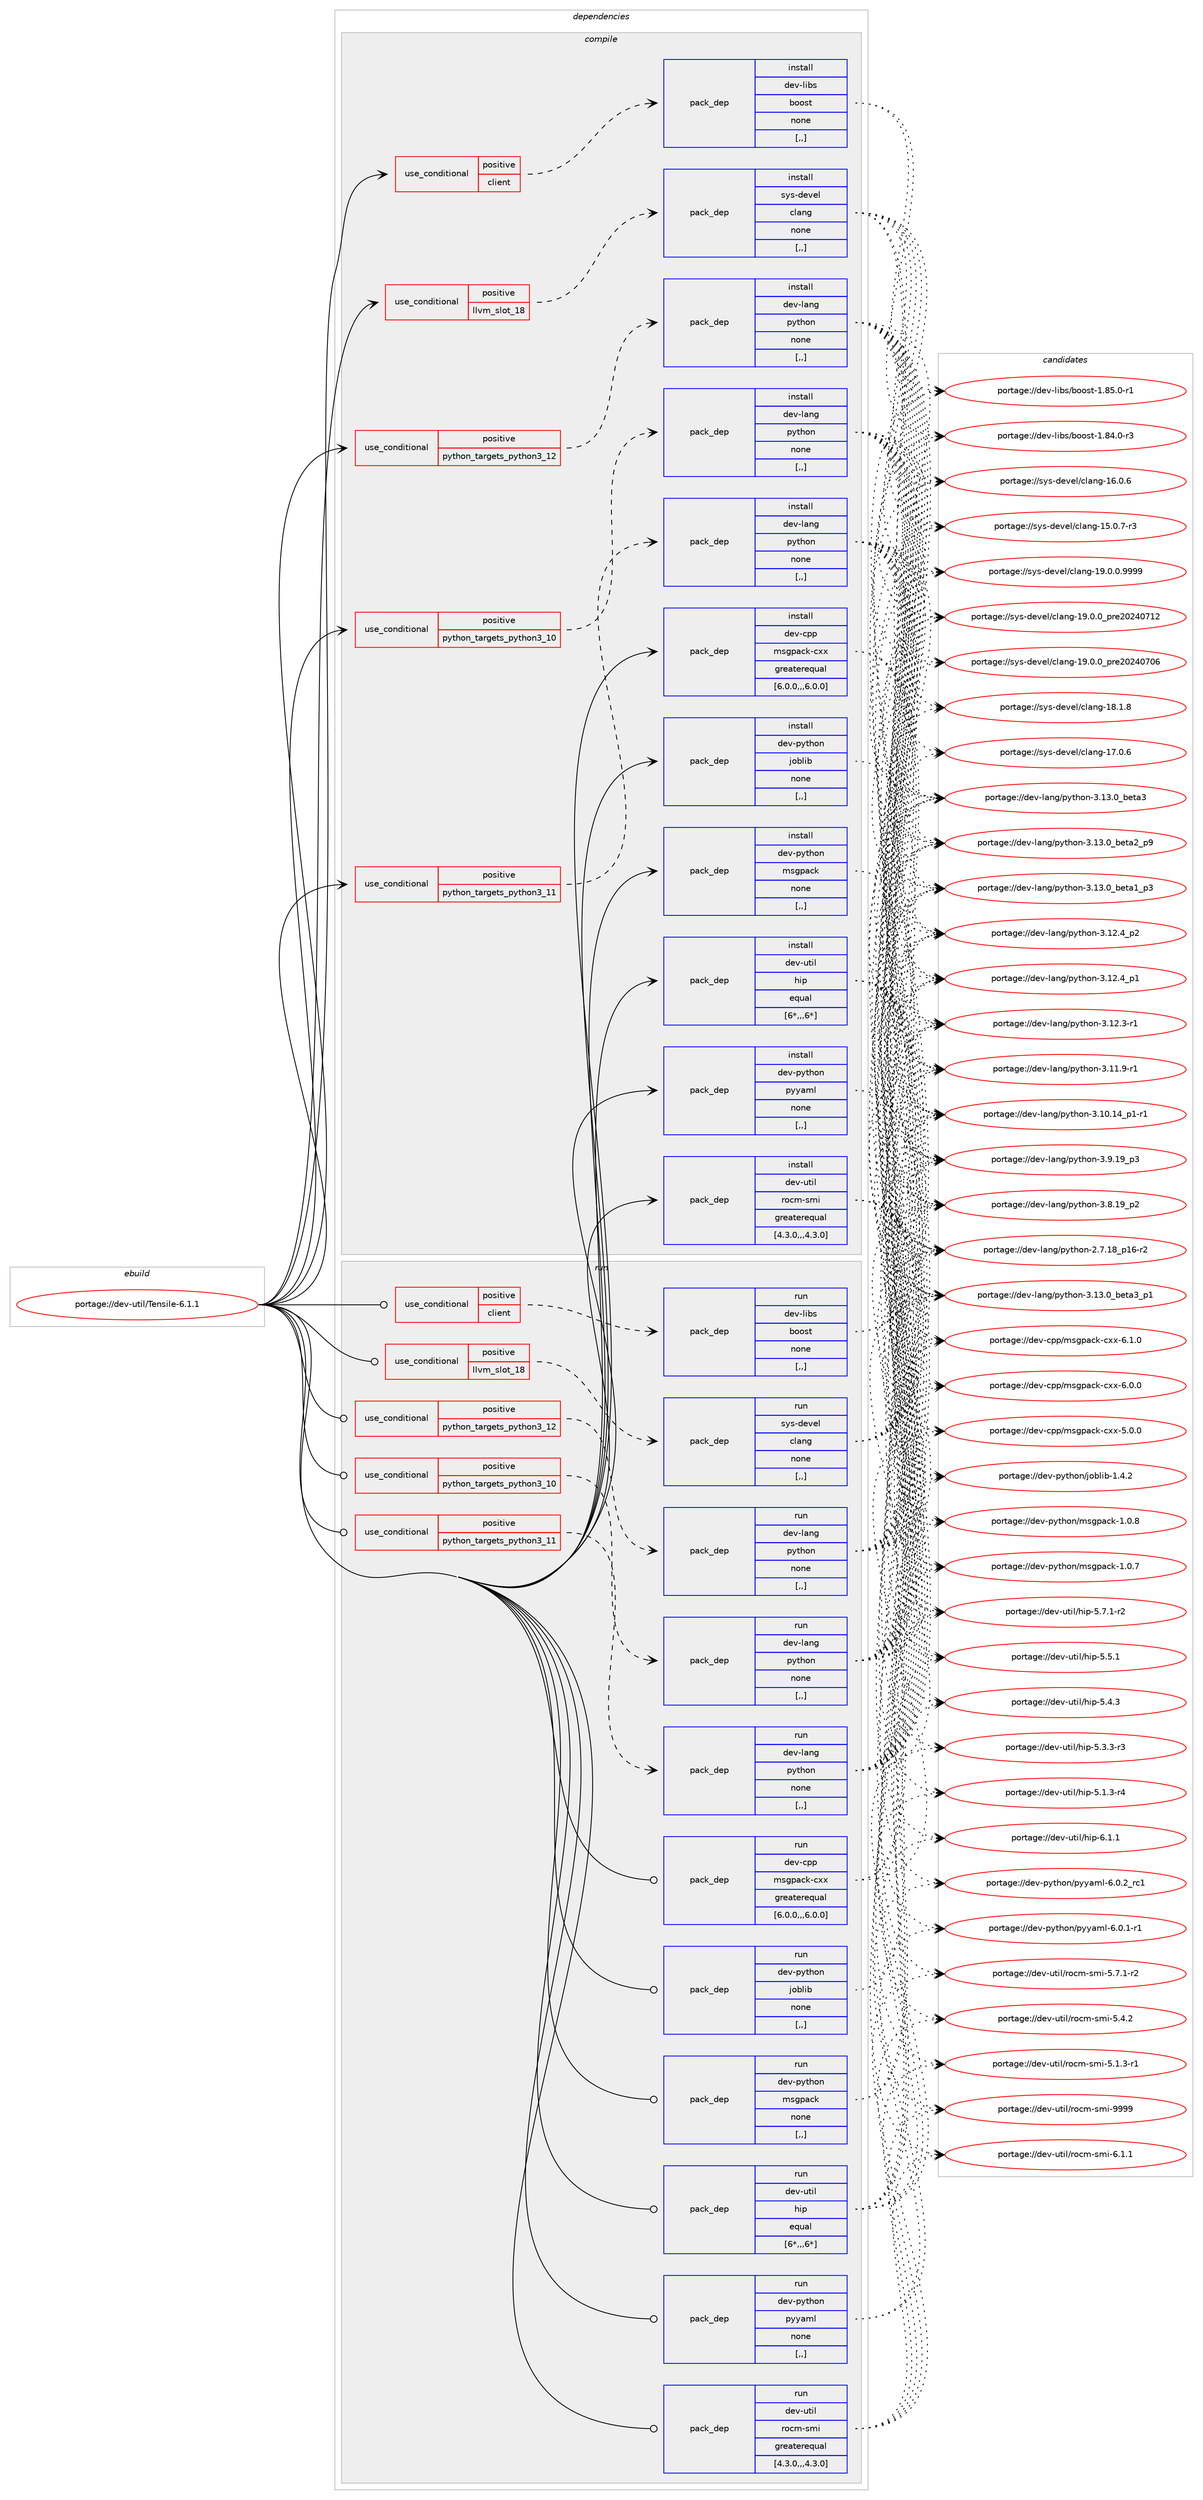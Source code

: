 digraph prolog {

# *************
# Graph options
# *************

newrank=true;
concentrate=true;
compound=true;
graph [rankdir=LR,fontname=Helvetica,fontsize=10,ranksep=1.5];#, ranksep=2.5, nodesep=0.2];
edge  [arrowhead=vee];
node  [fontname=Helvetica,fontsize=10];

# **********
# The ebuild
# **********

subgraph cluster_leftcol {
color=gray;
rank=same;
label=<<i>ebuild</i>>;
id [label="portage://dev-util/Tensile-6.1.1", color=red, width=4, href="../dev-util/Tensile-6.1.1.svg"];
}

# ****************
# The dependencies
# ****************

subgraph cluster_midcol {
color=gray;
label=<<i>dependencies</i>>;
subgraph cluster_compile {
fillcolor="#eeeeee";
style=filled;
label=<<i>compile</i>>;
subgraph cond58758 {
dependency209129 [label=<<TABLE BORDER="0" CELLBORDER="1" CELLSPACING="0" CELLPADDING="4"><TR><TD ROWSPAN="3" CELLPADDING="10">use_conditional</TD></TR><TR><TD>positive</TD></TR><TR><TD>client</TD></TR></TABLE>>, shape=none, color=red];
subgraph pack148974 {
dependency209130 [label=<<TABLE BORDER="0" CELLBORDER="1" CELLSPACING="0" CELLPADDING="4" WIDTH="220"><TR><TD ROWSPAN="6" CELLPADDING="30">pack_dep</TD></TR><TR><TD WIDTH="110">install</TD></TR><TR><TD>dev-libs</TD></TR><TR><TD>boost</TD></TR><TR><TD>none</TD></TR><TR><TD>[,,]</TD></TR></TABLE>>, shape=none, color=blue];
}
dependency209129:e -> dependency209130:w [weight=20,style="dashed",arrowhead="vee"];
}
id:e -> dependency209129:w [weight=20,style="solid",arrowhead="vee"];
subgraph cond58759 {
dependency209131 [label=<<TABLE BORDER="0" CELLBORDER="1" CELLSPACING="0" CELLPADDING="4"><TR><TD ROWSPAN="3" CELLPADDING="10">use_conditional</TD></TR><TR><TD>positive</TD></TR><TR><TD>llvm_slot_18</TD></TR></TABLE>>, shape=none, color=red];
subgraph pack148975 {
dependency209132 [label=<<TABLE BORDER="0" CELLBORDER="1" CELLSPACING="0" CELLPADDING="4" WIDTH="220"><TR><TD ROWSPAN="6" CELLPADDING="30">pack_dep</TD></TR><TR><TD WIDTH="110">install</TD></TR><TR><TD>sys-devel</TD></TR><TR><TD>clang</TD></TR><TR><TD>none</TD></TR><TR><TD>[,,]</TD></TR></TABLE>>, shape=none, color=blue];
}
dependency209131:e -> dependency209132:w [weight=20,style="dashed",arrowhead="vee"];
}
id:e -> dependency209131:w [weight=20,style="solid",arrowhead="vee"];
subgraph cond58760 {
dependency209133 [label=<<TABLE BORDER="0" CELLBORDER="1" CELLSPACING="0" CELLPADDING="4"><TR><TD ROWSPAN="3" CELLPADDING="10">use_conditional</TD></TR><TR><TD>positive</TD></TR><TR><TD>python_targets_python3_10</TD></TR></TABLE>>, shape=none, color=red];
subgraph pack148976 {
dependency209134 [label=<<TABLE BORDER="0" CELLBORDER="1" CELLSPACING="0" CELLPADDING="4" WIDTH="220"><TR><TD ROWSPAN="6" CELLPADDING="30">pack_dep</TD></TR><TR><TD WIDTH="110">install</TD></TR><TR><TD>dev-lang</TD></TR><TR><TD>python</TD></TR><TR><TD>none</TD></TR><TR><TD>[,,]</TD></TR></TABLE>>, shape=none, color=blue];
}
dependency209133:e -> dependency209134:w [weight=20,style="dashed",arrowhead="vee"];
}
id:e -> dependency209133:w [weight=20,style="solid",arrowhead="vee"];
subgraph cond58761 {
dependency209135 [label=<<TABLE BORDER="0" CELLBORDER="1" CELLSPACING="0" CELLPADDING="4"><TR><TD ROWSPAN="3" CELLPADDING="10">use_conditional</TD></TR><TR><TD>positive</TD></TR><TR><TD>python_targets_python3_11</TD></TR></TABLE>>, shape=none, color=red];
subgraph pack148977 {
dependency209136 [label=<<TABLE BORDER="0" CELLBORDER="1" CELLSPACING="0" CELLPADDING="4" WIDTH="220"><TR><TD ROWSPAN="6" CELLPADDING="30">pack_dep</TD></TR><TR><TD WIDTH="110">install</TD></TR><TR><TD>dev-lang</TD></TR><TR><TD>python</TD></TR><TR><TD>none</TD></TR><TR><TD>[,,]</TD></TR></TABLE>>, shape=none, color=blue];
}
dependency209135:e -> dependency209136:w [weight=20,style="dashed",arrowhead="vee"];
}
id:e -> dependency209135:w [weight=20,style="solid",arrowhead="vee"];
subgraph cond58762 {
dependency209137 [label=<<TABLE BORDER="0" CELLBORDER="1" CELLSPACING="0" CELLPADDING="4"><TR><TD ROWSPAN="3" CELLPADDING="10">use_conditional</TD></TR><TR><TD>positive</TD></TR><TR><TD>python_targets_python3_12</TD></TR></TABLE>>, shape=none, color=red];
subgraph pack148978 {
dependency209138 [label=<<TABLE BORDER="0" CELLBORDER="1" CELLSPACING="0" CELLPADDING="4" WIDTH="220"><TR><TD ROWSPAN="6" CELLPADDING="30">pack_dep</TD></TR><TR><TD WIDTH="110">install</TD></TR><TR><TD>dev-lang</TD></TR><TR><TD>python</TD></TR><TR><TD>none</TD></TR><TR><TD>[,,]</TD></TR></TABLE>>, shape=none, color=blue];
}
dependency209137:e -> dependency209138:w [weight=20,style="dashed",arrowhead="vee"];
}
id:e -> dependency209137:w [weight=20,style="solid",arrowhead="vee"];
subgraph pack148979 {
dependency209139 [label=<<TABLE BORDER="0" CELLBORDER="1" CELLSPACING="0" CELLPADDING="4" WIDTH="220"><TR><TD ROWSPAN="6" CELLPADDING="30">pack_dep</TD></TR><TR><TD WIDTH="110">install</TD></TR><TR><TD>dev-cpp</TD></TR><TR><TD>msgpack-cxx</TD></TR><TR><TD>greaterequal</TD></TR><TR><TD>[6.0.0,,,6.0.0]</TD></TR></TABLE>>, shape=none, color=blue];
}
id:e -> dependency209139:w [weight=20,style="solid",arrowhead="vee"];
subgraph pack148980 {
dependency209140 [label=<<TABLE BORDER="0" CELLBORDER="1" CELLSPACING="0" CELLPADDING="4" WIDTH="220"><TR><TD ROWSPAN="6" CELLPADDING="30">pack_dep</TD></TR><TR><TD WIDTH="110">install</TD></TR><TR><TD>dev-python</TD></TR><TR><TD>joblib</TD></TR><TR><TD>none</TD></TR><TR><TD>[,,]</TD></TR></TABLE>>, shape=none, color=blue];
}
id:e -> dependency209140:w [weight=20,style="solid",arrowhead="vee"];
subgraph pack148981 {
dependency209141 [label=<<TABLE BORDER="0" CELLBORDER="1" CELLSPACING="0" CELLPADDING="4" WIDTH="220"><TR><TD ROWSPAN="6" CELLPADDING="30">pack_dep</TD></TR><TR><TD WIDTH="110">install</TD></TR><TR><TD>dev-python</TD></TR><TR><TD>msgpack</TD></TR><TR><TD>none</TD></TR><TR><TD>[,,]</TD></TR></TABLE>>, shape=none, color=blue];
}
id:e -> dependency209141:w [weight=20,style="solid",arrowhead="vee"];
subgraph pack148982 {
dependency209142 [label=<<TABLE BORDER="0" CELLBORDER="1" CELLSPACING="0" CELLPADDING="4" WIDTH="220"><TR><TD ROWSPAN="6" CELLPADDING="30">pack_dep</TD></TR><TR><TD WIDTH="110">install</TD></TR><TR><TD>dev-python</TD></TR><TR><TD>pyyaml</TD></TR><TR><TD>none</TD></TR><TR><TD>[,,]</TD></TR></TABLE>>, shape=none, color=blue];
}
id:e -> dependency209142:w [weight=20,style="solid",arrowhead="vee"];
subgraph pack148983 {
dependency209143 [label=<<TABLE BORDER="0" CELLBORDER="1" CELLSPACING="0" CELLPADDING="4" WIDTH="220"><TR><TD ROWSPAN="6" CELLPADDING="30">pack_dep</TD></TR><TR><TD WIDTH="110">install</TD></TR><TR><TD>dev-util</TD></TR><TR><TD>hip</TD></TR><TR><TD>equal</TD></TR><TR><TD>[6*,,,6*]</TD></TR></TABLE>>, shape=none, color=blue];
}
id:e -> dependency209143:w [weight=20,style="solid",arrowhead="vee"];
subgraph pack148984 {
dependency209144 [label=<<TABLE BORDER="0" CELLBORDER="1" CELLSPACING="0" CELLPADDING="4" WIDTH="220"><TR><TD ROWSPAN="6" CELLPADDING="30">pack_dep</TD></TR><TR><TD WIDTH="110">install</TD></TR><TR><TD>dev-util</TD></TR><TR><TD>rocm-smi</TD></TR><TR><TD>greaterequal</TD></TR><TR><TD>[4.3.0,,,4.3.0]</TD></TR></TABLE>>, shape=none, color=blue];
}
id:e -> dependency209144:w [weight=20,style="solid",arrowhead="vee"];
}
subgraph cluster_compileandrun {
fillcolor="#eeeeee";
style=filled;
label=<<i>compile and run</i>>;
}
subgraph cluster_run {
fillcolor="#eeeeee";
style=filled;
label=<<i>run</i>>;
subgraph cond58763 {
dependency209145 [label=<<TABLE BORDER="0" CELLBORDER="1" CELLSPACING="0" CELLPADDING="4"><TR><TD ROWSPAN="3" CELLPADDING="10">use_conditional</TD></TR><TR><TD>positive</TD></TR><TR><TD>client</TD></TR></TABLE>>, shape=none, color=red];
subgraph pack148985 {
dependency209146 [label=<<TABLE BORDER="0" CELLBORDER="1" CELLSPACING="0" CELLPADDING="4" WIDTH="220"><TR><TD ROWSPAN="6" CELLPADDING="30">pack_dep</TD></TR><TR><TD WIDTH="110">run</TD></TR><TR><TD>dev-libs</TD></TR><TR><TD>boost</TD></TR><TR><TD>none</TD></TR><TR><TD>[,,]</TD></TR></TABLE>>, shape=none, color=blue];
}
dependency209145:e -> dependency209146:w [weight=20,style="dashed",arrowhead="vee"];
}
id:e -> dependency209145:w [weight=20,style="solid",arrowhead="odot"];
subgraph cond58764 {
dependency209147 [label=<<TABLE BORDER="0" CELLBORDER="1" CELLSPACING="0" CELLPADDING="4"><TR><TD ROWSPAN="3" CELLPADDING="10">use_conditional</TD></TR><TR><TD>positive</TD></TR><TR><TD>llvm_slot_18</TD></TR></TABLE>>, shape=none, color=red];
subgraph pack148986 {
dependency209148 [label=<<TABLE BORDER="0" CELLBORDER="1" CELLSPACING="0" CELLPADDING="4" WIDTH="220"><TR><TD ROWSPAN="6" CELLPADDING="30">pack_dep</TD></TR><TR><TD WIDTH="110">run</TD></TR><TR><TD>sys-devel</TD></TR><TR><TD>clang</TD></TR><TR><TD>none</TD></TR><TR><TD>[,,]</TD></TR></TABLE>>, shape=none, color=blue];
}
dependency209147:e -> dependency209148:w [weight=20,style="dashed",arrowhead="vee"];
}
id:e -> dependency209147:w [weight=20,style="solid",arrowhead="odot"];
subgraph cond58765 {
dependency209149 [label=<<TABLE BORDER="0" CELLBORDER="1" CELLSPACING="0" CELLPADDING="4"><TR><TD ROWSPAN="3" CELLPADDING="10">use_conditional</TD></TR><TR><TD>positive</TD></TR><TR><TD>python_targets_python3_10</TD></TR></TABLE>>, shape=none, color=red];
subgraph pack148987 {
dependency209150 [label=<<TABLE BORDER="0" CELLBORDER="1" CELLSPACING="0" CELLPADDING="4" WIDTH="220"><TR><TD ROWSPAN="6" CELLPADDING="30">pack_dep</TD></TR><TR><TD WIDTH="110">run</TD></TR><TR><TD>dev-lang</TD></TR><TR><TD>python</TD></TR><TR><TD>none</TD></TR><TR><TD>[,,]</TD></TR></TABLE>>, shape=none, color=blue];
}
dependency209149:e -> dependency209150:w [weight=20,style="dashed",arrowhead="vee"];
}
id:e -> dependency209149:w [weight=20,style="solid",arrowhead="odot"];
subgraph cond58766 {
dependency209151 [label=<<TABLE BORDER="0" CELLBORDER="1" CELLSPACING="0" CELLPADDING="4"><TR><TD ROWSPAN="3" CELLPADDING="10">use_conditional</TD></TR><TR><TD>positive</TD></TR><TR><TD>python_targets_python3_11</TD></TR></TABLE>>, shape=none, color=red];
subgraph pack148988 {
dependency209152 [label=<<TABLE BORDER="0" CELLBORDER="1" CELLSPACING="0" CELLPADDING="4" WIDTH="220"><TR><TD ROWSPAN="6" CELLPADDING="30">pack_dep</TD></TR><TR><TD WIDTH="110">run</TD></TR><TR><TD>dev-lang</TD></TR><TR><TD>python</TD></TR><TR><TD>none</TD></TR><TR><TD>[,,]</TD></TR></TABLE>>, shape=none, color=blue];
}
dependency209151:e -> dependency209152:w [weight=20,style="dashed",arrowhead="vee"];
}
id:e -> dependency209151:w [weight=20,style="solid",arrowhead="odot"];
subgraph cond58767 {
dependency209153 [label=<<TABLE BORDER="0" CELLBORDER="1" CELLSPACING="0" CELLPADDING="4"><TR><TD ROWSPAN="3" CELLPADDING="10">use_conditional</TD></TR><TR><TD>positive</TD></TR><TR><TD>python_targets_python3_12</TD></TR></TABLE>>, shape=none, color=red];
subgraph pack148989 {
dependency209154 [label=<<TABLE BORDER="0" CELLBORDER="1" CELLSPACING="0" CELLPADDING="4" WIDTH="220"><TR><TD ROWSPAN="6" CELLPADDING="30">pack_dep</TD></TR><TR><TD WIDTH="110">run</TD></TR><TR><TD>dev-lang</TD></TR><TR><TD>python</TD></TR><TR><TD>none</TD></TR><TR><TD>[,,]</TD></TR></TABLE>>, shape=none, color=blue];
}
dependency209153:e -> dependency209154:w [weight=20,style="dashed",arrowhead="vee"];
}
id:e -> dependency209153:w [weight=20,style="solid",arrowhead="odot"];
subgraph pack148990 {
dependency209155 [label=<<TABLE BORDER="0" CELLBORDER="1" CELLSPACING="0" CELLPADDING="4" WIDTH="220"><TR><TD ROWSPAN="6" CELLPADDING="30">pack_dep</TD></TR><TR><TD WIDTH="110">run</TD></TR><TR><TD>dev-cpp</TD></TR><TR><TD>msgpack-cxx</TD></TR><TR><TD>greaterequal</TD></TR><TR><TD>[6.0.0,,,6.0.0]</TD></TR></TABLE>>, shape=none, color=blue];
}
id:e -> dependency209155:w [weight=20,style="solid",arrowhead="odot"];
subgraph pack148991 {
dependency209156 [label=<<TABLE BORDER="0" CELLBORDER="1" CELLSPACING="0" CELLPADDING="4" WIDTH="220"><TR><TD ROWSPAN="6" CELLPADDING="30">pack_dep</TD></TR><TR><TD WIDTH="110">run</TD></TR><TR><TD>dev-python</TD></TR><TR><TD>joblib</TD></TR><TR><TD>none</TD></TR><TR><TD>[,,]</TD></TR></TABLE>>, shape=none, color=blue];
}
id:e -> dependency209156:w [weight=20,style="solid",arrowhead="odot"];
subgraph pack148992 {
dependency209157 [label=<<TABLE BORDER="0" CELLBORDER="1" CELLSPACING="0" CELLPADDING="4" WIDTH="220"><TR><TD ROWSPAN="6" CELLPADDING="30">pack_dep</TD></TR><TR><TD WIDTH="110">run</TD></TR><TR><TD>dev-python</TD></TR><TR><TD>msgpack</TD></TR><TR><TD>none</TD></TR><TR><TD>[,,]</TD></TR></TABLE>>, shape=none, color=blue];
}
id:e -> dependency209157:w [weight=20,style="solid",arrowhead="odot"];
subgraph pack148993 {
dependency209158 [label=<<TABLE BORDER="0" CELLBORDER="1" CELLSPACING="0" CELLPADDING="4" WIDTH="220"><TR><TD ROWSPAN="6" CELLPADDING="30">pack_dep</TD></TR><TR><TD WIDTH="110">run</TD></TR><TR><TD>dev-python</TD></TR><TR><TD>pyyaml</TD></TR><TR><TD>none</TD></TR><TR><TD>[,,]</TD></TR></TABLE>>, shape=none, color=blue];
}
id:e -> dependency209158:w [weight=20,style="solid",arrowhead="odot"];
subgraph pack148994 {
dependency209159 [label=<<TABLE BORDER="0" CELLBORDER="1" CELLSPACING="0" CELLPADDING="4" WIDTH="220"><TR><TD ROWSPAN="6" CELLPADDING="30">pack_dep</TD></TR><TR><TD WIDTH="110">run</TD></TR><TR><TD>dev-util</TD></TR><TR><TD>hip</TD></TR><TR><TD>equal</TD></TR><TR><TD>[6*,,,6*]</TD></TR></TABLE>>, shape=none, color=blue];
}
id:e -> dependency209159:w [weight=20,style="solid",arrowhead="odot"];
subgraph pack148995 {
dependency209160 [label=<<TABLE BORDER="0" CELLBORDER="1" CELLSPACING="0" CELLPADDING="4" WIDTH="220"><TR><TD ROWSPAN="6" CELLPADDING="30">pack_dep</TD></TR><TR><TD WIDTH="110">run</TD></TR><TR><TD>dev-util</TD></TR><TR><TD>rocm-smi</TD></TR><TR><TD>greaterequal</TD></TR><TR><TD>[4.3.0,,,4.3.0]</TD></TR></TABLE>>, shape=none, color=blue];
}
id:e -> dependency209160:w [weight=20,style="solid",arrowhead="odot"];
}
}

# **************
# The candidates
# **************

subgraph cluster_choices {
rank=same;
color=gray;
label=<<i>candidates</i>>;

subgraph choice148974 {
color=black;
nodesep=1;
choice10010111845108105981154798111111115116454946565346484511449 [label="portage://dev-libs/boost-1.85.0-r1", color=red, width=4,href="../dev-libs/boost-1.85.0-r1.svg"];
choice10010111845108105981154798111111115116454946565246484511451 [label="portage://dev-libs/boost-1.84.0-r3", color=red, width=4,href="../dev-libs/boost-1.84.0-r3.svg"];
dependency209130:e -> choice10010111845108105981154798111111115116454946565346484511449:w [style=dotted,weight="100"];
dependency209130:e -> choice10010111845108105981154798111111115116454946565246484511451:w [style=dotted,weight="100"];
}
subgraph choice148975 {
color=black;
nodesep=1;
choice11512111545100101118101108479910897110103454957464846484657575757 [label="portage://sys-devel/clang-19.0.0.9999", color=red, width=4,href="../sys-devel/clang-19.0.0.9999.svg"];
choice1151211154510010111810110847991089711010345495746484648951121141015048505248554950 [label="portage://sys-devel/clang-19.0.0_pre20240712", color=red, width=4,href="../sys-devel/clang-19.0.0_pre20240712.svg"];
choice1151211154510010111810110847991089711010345495746484648951121141015048505248554854 [label="portage://sys-devel/clang-19.0.0_pre20240706", color=red, width=4,href="../sys-devel/clang-19.0.0_pre20240706.svg"];
choice1151211154510010111810110847991089711010345495646494656 [label="portage://sys-devel/clang-18.1.8", color=red, width=4,href="../sys-devel/clang-18.1.8.svg"];
choice1151211154510010111810110847991089711010345495546484654 [label="portage://sys-devel/clang-17.0.6", color=red, width=4,href="../sys-devel/clang-17.0.6.svg"];
choice1151211154510010111810110847991089711010345495446484654 [label="portage://sys-devel/clang-16.0.6", color=red, width=4,href="../sys-devel/clang-16.0.6.svg"];
choice11512111545100101118101108479910897110103454953464846554511451 [label="portage://sys-devel/clang-15.0.7-r3", color=red, width=4,href="../sys-devel/clang-15.0.7-r3.svg"];
dependency209132:e -> choice11512111545100101118101108479910897110103454957464846484657575757:w [style=dotted,weight="100"];
dependency209132:e -> choice1151211154510010111810110847991089711010345495746484648951121141015048505248554950:w [style=dotted,weight="100"];
dependency209132:e -> choice1151211154510010111810110847991089711010345495746484648951121141015048505248554854:w [style=dotted,weight="100"];
dependency209132:e -> choice1151211154510010111810110847991089711010345495646494656:w [style=dotted,weight="100"];
dependency209132:e -> choice1151211154510010111810110847991089711010345495546484654:w [style=dotted,weight="100"];
dependency209132:e -> choice1151211154510010111810110847991089711010345495446484654:w [style=dotted,weight="100"];
dependency209132:e -> choice11512111545100101118101108479910897110103454953464846554511451:w [style=dotted,weight="100"];
}
subgraph choice148976 {
color=black;
nodesep=1;
choice10010111845108971101034711212111610411111045514649514648959810111697519511249 [label="portage://dev-lang/python-3.13.0_beta3_p1", color=red, width=4,href="../dev-lang/python-3.13.0_beta3_p1.svg"];
choice1001011184510897110103471121211161041111104551464951464895981011169751 [label="portage://dev-lang/python-3.13.0_beta3", color=red, width=4,href="../dev-lang/python-3.13.0_beta3.svg"];
choice10010111845108971101034711212111610411111045514649514648959810111697509511257 [label="portage://dev-lang/python-3.13.0_beta2_p9", color=red, width=4,href="../dev-lang/python-3.13.0_beta2_p9.svg"];
choice10010111845108971101034711212111610411111045514649514648959810111697499511251 [label="portage://dev-lang/python-3.13.0_beta1_p3", color=red, width=4,href="../dev-lang/python-3.13.0_beta1_p3.svg"];
choice100101118451089711010347112121116104111110455146495046529511250 [label="portage://dev-lang/python-3.12.4_p2", color=red, width=4,href="../dev-lang/python-3.12.4_p2.svg"];
choice100101118451089711010347112121116104111110455146495046529511249 [label="portage://dev-lang/python-3.12.4_p1", color=red, width=4,href="../dev-lang/python-3.12.4_p1.svg"];
choice100101118451089711010347112121116104111110455146495046514511449 [label="portage://dev-lang/python-3.12.3-r1", color=red, width=4,href="../dev-lang/python-3.12.3-r1.svg"];
choice100101118451089711010347112121116104111110455146494946574511449 [label="portage://dev-lang/python-3.11.9-r1", color=red, width=4,href="../dev-lang/python-3.11.9-r1.svg"];
choice100101118451089711010347112121116104111110455146494846495295112494511449 [label="portage://dev-lang/python-3.10.14_p1-r1", color=red, width=4,href="../dev-lang/python-3.10.14_p1-r1.svg"];
choice100101118451089711010347112121116104111110455146574649579511251 [label="portage://dev-lang/python-3.9.19_p3", color=red, width=4,href="../dev-lang/python-3.9.19_p3.svg"];
choice100101118451089711010347112121116104111110455146564649579511250 [label="portage://dev-lang/python-3.8.19_p2", color=red, width=4,href="../dev-lang/python-3.8.19_p2.svg"];
choice100101118451089711010347112121116104111110455046554649569511249544511450 [label="portage://dev-lang/python-2.7.18_p16-r2", color=red, width=4,href="../dev-lang/python-2.7.18_p16-r2.svg"];
dependency209134:e -> choice10010111845108971101034711212111610411111045514649514648959810111697519511249:w [style=dotted,weight="100"];
dependency209134:e -> choice1001011184510897110103471121211161041111104551464951464895981011169751:w [style=dotted,weight="100"];
dependency209134:e -> choice10010111845108971101034711212111610411111045514649514648959810111697509511257:w [style=dotted,weight="100"];
dependency209134:e -> choice10010111845108971101034711212111610411111045514649514648959810111697499511251:w [style=dotted,weight="100"];
dependency209134:e -> choice100101118451089711010347112121116104111110455146495046529511250:w [style=dotted,weight="100"];
dependency209134:e -> choice100101118451089711010347112121116104111110455146495046529511249:w [style=dotted,weight="100"];
dependency209134:e -> choice100101118451089711010347112121116104111110455146495046514511449:w [style=dotted,weight="100"];
dependency209134:e -> choice100101118451089711010347112121116104111110455146494946574511449:w [style=dotted,weight="100"];
dependency209134:e -> choice100101118451089711010347112121116104111110455146494846495295112494511449:w [style=dotted,weight="100"];
dependency209134:e -> choice100101118451089711010347112121116104111110455146574649579511251:w [style=dotted,weight="100"];
dependency209134:e -> choice100101118451089711010347112121116104111110455146564649579511250:w [style=dotted,weight="100"];
dependency209134:e -> choice100101118451089711010347112121116104111110455046554649569511249544511450:w [style=dotted,weight="100"];
}
subgraph choice148977 {
color=black;
nodesep=1;
choice10010111845108971101034711212111610411111045514649514648959810111697519511249 [label="portage://dev-lang/python-3.13.0_beta3_p1", color=red, width=4,href="../dev-lang/python-3.13.0_beta3_p1.svg"];
choice1001011184510897110103471121211161041111104551464951464895981011169751 [label="portage://dev-lang/python-3.13.0_beta3", color=red, width=4,href="../dev-lang/python-3.13.0_beta3.svg"];
choice10010111845108971101034711212111610411111045514649514648959810111697509511257 [label="portage://dev-lang/python-3.13.0_beta2_p9", color=red, width=4,href="../dev-lang/python-3.13.0_beta2_p9.svg"];
choice10010111845108971101034711212111610411111045514649514648959810111697499511251 [label="portage://dev-lang/python-3.13.0_beta1_p3", color=red, width=4,href="../dev-lang/python-3.13.0_beta1_p3.svg"];
choice100101118451089711010347112121116104111110455146495046529511250 [label="portage://dev-lang/python-3.12.4_p2", color=red, width=4,href="../dev-lang/python-3.12.4_p2.svg"];
choice100101118451089711010347112121116104111110455146495046529511249 [label="portage://dev-lang/python-3.12.4_p1", color=red, width=4,href="../dev-lang/python-3.12.4_p1.svg"];
choice100101118451089711010347112121116104111110455146495046514511449 [label="portage://dev-lang/python-3.12.3-r1", color=red, width=4,href="../dev-lang/python-3.12.3-r1.svg"];
choice100101118451089711010347112121116104111110455146494946574511449 [label="portage://dev-lang/python-3.11.9-r1", color=red, width=4,href="../dev-lang/python-3.11.9-r1.svg"];
choice100101118451089711010347112121116104111110455146494846495295112494511449 [label="portage://dev-lang/python-3.10.14_p1-r1", color=red, width=4,href="../dev-lang/python-3.10.14_p1-r1.svg"];
choice100101118451089711010347112121116104111110455146574649579511251 [label="portage://dev-lang/python-3.9.19_p3", color=red, width=4,href="../dev-lang/python-3.9.19_p3.svg"];
choice100101118451089711010347112121116104111110455146564649579511250 [label="portage://dev-lang/python-3.8.19_p2", color=red, width=4,href="../dev-lang/python-3.8.19_p2.svg"];
choice100101118451089711010347112121116104111110455046554649569511249544511450 [label="portage://dev-lang/python-2.7.18_p16-r2", color=red, width=4,href="../dev-lang/python-2.7.18_p16-r2.svg"];
dependency209136:e -> choice10010111845108971101034711212111610411111045514649514648959810111697519511249:w [style=dotted,weight="100"];
dependency209136:e -> choice1001011184510897110103471121211161041111104551464951464895981011169751:w [style=dotted,weight="100"];
dependency209136:e -> choice10010111845108971101034711212111610411111045514649514648959810111697509511257:w [style=dotted,weight="100"];
dependency209136:e -> choice10010111845108971101034711212111610411111045514649514648959810111697499511251:w [style=dotted,weight="100"];
dependency209136:e -> choice100101118451089711010347112121116104111110455146495046529511250:w [style=dotted,weight="100"];
dependency209136:e -> choice100101118451089711010347112121116104111110455146495046529511249:w [style=dotted,weight="100"];
dependency209136:e -> choice100101118451089711010347112121116104111110455146495046514511449:w [style=dotted,weight="100"];
dependency209136:e -> choice100101118451089711010347112121116104111110455146494946574511449:w [style=dotted,weight="100"];
dependency209136:e -> choice100101118451089711010347112121116104111110455146494846495295112494511449:w [style=dotted,weight="100"];
dependency209136:e -> choice100101118451089711010347112121116104111110455146574649579511251:w [style=dotted,weight="100"];
dependency209136:e -> choice100101118451089711010347112121116104111110455146564649579511250:w [style=dotted,weight="100"];
dependency209136:e -> choice100101118451089711010347112121116104111110455046554649569511249544511450:w [style=dotted,weight="100"];
}
subgraph choice148978 {
color=black;
nodesep=1;
choice10010111845108971101034711212111610411111045514649514648959810111697519511249 [label="portage://dev-lang/python-3.13.0_beta3_p1", color=red, width=4,href="../dev-lang/python-3.13.0_beta3_p1.svg"];
choice1001011184510897110103471121211161041111104551464951464895981011169751 [label="portage://dev-lang/python-3.13.0_beta3", color=red, width=4,href="../dev-lang/python-3.13.0_beta3.svg"];
choice10010111845108971101034711212111610411111045514649514648959810111697509511257 [label="portage://dev-lang/python-3.13.0_beta2_p9", color=red, width=4,href="../dev-lang/python-3.13.0_beta2_p9.svg"];
choice10010111845108971101034711212111610411111045514649514648959810111697499511251 [label="portage://dev-lang/python-3.13.0_beta1_p3", color=red, width=4,href="../dev-lang/python-3.13.0_beta1_p3.svg"];
choice100101118451089711010347112121116104111110455146495046529511250 [label="portage://dev-lang/python-3.12.4_p2", color=red, width=4,href="../dev-lang/python-3.12.4_p2.svg"];
choice100101118451089711010347112121116104111110455146495046529511249 [label="portage://dev-lang/python-3.12.4_p1", color=red, width=4,href="../dev-lang/python-3.12.4_p1.svg"];
choice100101118451089711010347112121116104111110455146495046514511449 [label="portage://dev-lang/python-3.12.3-r1", color=red, width=4,href="../dev-lang/python-3.12.3-r1.svg"];
choice100101118451089711010347112121116104111110455146494946574511449 [label="portage://dev-lang/python-3.11.9-r1", color=red, width=4,href="../dev-lang/python-3.11.9-r1.svg"];
choice100101118451089711010347112121116104111110455146494846495295112494511449 [label="portage://dev-lang/python-3.10.14_p1-r1", color=red, width=4,href="../dev-lang/python-3.10.14_p1-r1.svg"];
choice100101118451089711010347112121116104111110455146574649579511251 [label="portage://dev-lang/python-3.9.19_p3", color=red, width=4,href="../dev-lang/python-3.9.19_p3.svg"];
choice100101118451089711010347112121116104111110455146564649579511250 [label="portage://dev-lang/python-3.8.19_p2", color=red, width=4,href="../dev-lang/python-3.8.19_p2.svg"];
choice100101118451089711010347112121116104111110455046554649569511249544511450 [label="portage://dev-lang/python-2.7.18_p16-r2", color=red, width=4,href="../dev-lang/python-2.7.18_p16-r2.svg"];
dependency209138:e -> choice10010111845108971101034711212111610411111045514649514648959810111697519511249:w [style=dotted,weight="100"];
dependency209138:e -> choice1001011184510897110103471121211161041111104551464951464895981011169751:w [style=dotted,weight="100"];
dependency209138:e -> choice10010111845108971101034711212111610411111045514649514648959810111697509511257:w [style=dotted,weight="100"];
dependency209138:e -> choice10010111845108971101034711212111610411111045514649514648959810111697499511251:w [style=dotted,weight="100"];
dependency209138:e -> choice100101118451089711010347112121116104111110455146495046529511250:w [style=dotted,weight="100"];
dependency209138:e -> choice100101118451089711010347112121116104111110455146495046529511249:w [style=dotted,weight="100"];
dependency209138:e -> choice100101118451089711010347112121116104111110455146495046514511449:w [style=dotted,weight="100"];
dependency209138:e -> choice100101118451089711010347112121116104111110455146494946574511449:w [style=dotted,weight="100"];
dependency209138:e -> choice100101118451089711010347112121116104111110455146494846495295112494511449:w [style=dotted,weight="100"];
dependency209138:e -> choice100101118451089711010347112121116104111110455146574649579511251:w [style=dotted,weight="100"];
dependency209138:e -> choice100101118451089711010347112121116104111110455146564649579511250:w [style=dotted,weight="100"];
dependency209138:e -> choice100101118451089711010347112121116104111110455046554649569511249544511450:w [style=dotted,weight="100"];
}
subgraph choice148979 {
color=black;
nodesep=1;
choice10010111845991121124710911510311297991074599120120455446494648 [label="portage://dev-cpp/msgpack-cxx-6.1.0", color=red, width=4,href="../dev-cpp/msgpack-cxx-6.1.0.svg"];
choice10010111845991121124710911510311297991074599120120455446484648 [label="portage://dev-cpp/msgpack-cxx-6.0.0", color=red, width=4,href="../dev-cpp/msgpack-cxx-6.0.0.svg"];
choice10010111845991121124710911510311297991074599120120455346484648 [label="portage://dev-cpp/msgpack-cxx-5.0.0", color=red, width=4,href="../dev-cpp/msgpack-cxx-5.0.0.svg"];
dependency209139:e -> choice10010111845991121124710911510311297991074599120120455446494648:w [style=dotted,weight="100"];
dependency209139:e -> choice10010111845991121124710911510311297991074599120120455446484648:w [style=dotted,weight="100"];
dependency209139:e -> choice10010111845991121124710911510311297991074599120120455346484648:w [style=dotted,weight="100"];
}
subgraph choice148980 {
color=black;
nodesep=1;
choice10010111845112121116104111110471061119810810598454946524650 [label="portage://dev-python/joblib-1.4.2", color=red, width=4,href="../dev-python/joblib-1.4.2.svg"];
dependency209140:e -> choice10010111845112121116104111110471061119810810598454946524650:w [style=dotted,weight="100"];
}
subgraph choice148981 {
color=black;
nodesep=1;
choice10010111845112121116104111110471091151031129799107454946484656 [label="portage://dev-python/msgpack-1.0.8", color=red, width=4,href="../dev-python/msgpack-1.0.8.svg"];
choice10010111845112121116104111110471091151031129799107454946484655 [label="portage://dev-python/msgpack-1.0.7", color=red, width=4,href="../dev-python/msgpack-1.0.7.svg"];
dependency209141:e -> choice10010111845112121116104111110471091151031129799107454946484656:w [style=dotted,weight="100"];
dependency209141:e -> choice10010111845112121116104111110471091151031129799107454946484655:w [style=dotted,weight="100"];
}
subgraph choice148982 {
color=black;
nodesep=1;
choice100101118451121211161041111104711212112197109108455446484650951149949 [label="portage://dev-python/pyyaml-6.0.2_rc1", color=red, width=4,href="../dev-python/pyyaml-6.0.2_rc1.svg"];
choice1001011184511212111610411111047112121121971091084554464846494511449 [label="portage://dev-python/pyyaml-6.0.1-r1", color=red, width=4,href="../dev-python/pyyaml-6.0.1-r1.svg"];
dependency209142:e -> choice100101118451121211161041111104711212112197109108455446484650951149949:w [style=dotted,weight="100"];
dependency209142:e -> choice1001011184511212111610411111047112121121971091084554464846494511449:w [style=dotted,weight="100"];
}
subgraph choice148983 {
color=black;
nodesep=1;
choice1001011184511711610510847104105112455446494649 [label="portage://dev-util/hip-6.1.1", color=red, width=4,href="../dev-util/hip-6.1.1.svg"];
choice10010111845117116105108471041051124553465546494511450 [label="portage://dev-util/hip-5.7.1-r2", color=red, width=4,href="../dev-util/hip-5.7.1-r2.svg"];
choice1001011184511711610510847104105112455346534649 [label="portage://dev-util/hip-5.5.1", color=red, width=4,href="../dev-util/hip-5.5.1.svg"];
choice1001011184511711610510847104105112455346524651 [label="portage://dev-util/hip-5.4.3", color=red, width=4,href="../dev-util/hip-5.4.3.svg"];
choice10010111845117116105108471041051124553465146514511451 [label="portage://dev-util/hip-5.3.3-r3", color=red, width=4,href="../dev-util/hip-5.3.3-r3.svg"];
choice10010111845117116105108471041051124553464946514511452 [label="portage://dev-util/hip-5.1.3-r4", color=red, width=4,href="../dev-util/hip-5.1.3-r4.svg"];
dependency209143:e -> choice1001011184511711610510847104105112455446494649:w [style=dotted,weight="100"];
dependency209143:e -> choice10010111845117116105108471041051124553465546494511450:w [style=dotted,weight="100"];
dependency209143:e -> choice1001011184511711610510847104105112455346534649:w [style=dotted,weight="100"];
dependency209143:e -> choice1001011184511711610510847104105112455346524651:w [style=dotted,weight="100"];
dependency209143:e -> choice10010111845117116105108471041051124553465146514511451:w [style=dotted,weight="100"];
dependency209143:e -> choice10010111845117116105108471041051124553464946514511452:w [style=dotted,weight="100"];
}
subgraph choice148984 {
color=black;
nodesep=1;
choice100101118451171161051084711411199109451151091054557575757 [label="portage://dev-util/rocm-smi-9999", color=red, width=4,href="../dev-util/rocm-smi-9999.svg"];
choice10010111845117116105108471141119910945115109105455446494649 [label="portage://dev-util/rocm-smi-6.1.1", color=red, width=4,href="../dev-util/rocm-smi-6.1.1.svg"];
choice100101118451171161051084711411199109451151091054553465546494511450 [label="portage://dev-util/rocm-smi-5.7.1-r2", color=red, width=4,href="../dev-util/rocm-smi-5.7.1-r2.svg"];
choice10010111845117116105108471141119910945115109105455346524650 [label="portage://dev-util/rocm-smi-5.4.2", color=red, width=4,href="../dev-util/rocm-smi-5.4.2.svg"];
choice100101118451171161051084711411199109451151091054553464946514511449 [label="portage://dev-util/rocm-smi-5.1.3-r1", color=red, width=4,href="../dev-util/rocm-smi-5.1.3-r1.svg"];
dependency209144:e -> choice100101118451171161051084711411199109451151091054557575757:w [style=dotted,weight="100"];
dependency209144:e -> choice10010111845117116105108471141119910945115109105455446494649:w [style=dotted,weight="100"];
dependency209144:e -> choice100101118451171161051084711411199109451151091054553465546494511450:w [style=dotted,weight="100"];
dependency209144:e -> choice10010111845117116105108471141119910945115109105455346524650:w [style=dotted,weight="100"];
dependency209144:e -> choice100101118451171161051084711411199109451151091054553464946514511449:w [style=dotted,weight="100"];
}
subgraph choice148985 {
color=black;
nodesep=1;
choice10010111845108105981154798111111115116454946565346484511449 [label="portage://dev-libs/boost-1.85.0-r1", color=red, width=4,href="../dev-libs/boost-1.85.0-r1.svg"];
choice10010111845108105981154798111111115116454946565246484511451 [label="portage://dev-libs/boost-1.84.0-r3", color=red, width=4,href="../dev-libs/boost-1.84.0-r3.svg"];
dependency209146:e -> choice10010111845108105981154798111111115116454946565346484511449:w [style=dotted,weight="100"];
dependency209146:e -> choice10010111845108105981154798111111115116454946565246484511451:w [style=dotted,weight="100"];
}
subgraph choice148986 {
color=black;
nodesep=1;
choice11512111545100101118101108479910897110103454957464846484657575757 [label="portage://sys-devel/clang-19.0.0.9999", color=red, width=4,href="../sys-devel/clang-19.0.0.9999.svg"];
choice1151211154510010111810110847991089711010345495746484648951121141015048505248554950 [label="portage://sys-devel/clang-19.0.0_pre20240712", color=red, width=4,href="../sys-devel/clang-19.0.0_pre20240712.svg"];
choice1151211154510010111810110847991089711010345495746484648951121141015048505248554854 [label="portage://sys-devel/clang-19.0.0_pre20240706", color=red, width=4,href="../sys-devel/clang-19.0.0_pre20240706.svg"];
choice1151211154510010111810110847991089711010345495646494656 [label="portage://sys-devel/clang-18.1.8", color=red, width=4,href="../sys-devel/clang-18.1.8.svg"];
choice1151211154510010111810110847991089711010345495546484654 [label="portage://sys-devel/clang-17.0.6", color=red, width=4,href="../sys-devel/clang-17.0.6.svg"];
choice1151211154510010111810110847991089711010345495446484654 [label="portage://sys-devel/clang-16.0.6", color=red, width=4,href="../sys-devel/clang-16.0.6.svg"];
choice11512111545100101118101108479910897110103454953464846554511451 [label="portage://sys-devel/clang-15.0.7-r3", color=red, width=4,href="../sys-devel/clang-15.0.7-r3.svg"];
dependency209148:e -> choice11512111545100101118101108479910897110103454957464846484657575757:w [style=dotted,weight="100"];
dependency209148:e -> choice1151211154510010111810110847991089711010345495746484648951121141015048505248554950:w [style=dotted,weight="100"];
dependency209148:e -> choice1151211154510010111810110847991089711010345495746484648951121141015048505248554854:w [style=dotted,weight="100"];
dependency209148:e -> choice1151211154510010111810110847991089711010345495646494656:w [style=dotted,weight="100"];
dependency209148:e -> choice1151211154510010111810110847991089711010345495546484654:w [style=dotted,weight="100"];
dependency209148:e -> choice1151211154510010111810110847991089711010345495446484654:w [style=dotted,weight="100"];
dependency209148:e -> choice11512111545100101118101108479910897110103454953464846554511451:w [style=dotted,weight="100"];
}
subgraph choice148987 {
color=black;
nodesep=1;
choice10010111845108971101034711212111610411111045514649514648959810111697519511249 [label="portage://dev-lang/python-3.13.0_beta3_p1", color=red, width=4,href="../dev-lang/python-3.13.0_beta3_p1.svg"];
choice1001011184510897110103471121211161041111104551464951464895981011169751 [label="portage://dev-lang/python-3.13.0_beta3", color=red, width=4,href="../dev-lang/python-3.13.0_beta3.svg"];
choice10010111845108971101034711212111610411111045514649514648959810111697509511257 [label="portage://dev-lang/python-3.13.0_beta2_p9", color=red, width=4,href="../dev-lang/python-3.13.0_beta2_p9.svg"];
choice10010111845108971101034711212111610411111045514649514648959810111697499511251 [label="portage://dev-lang/python-3.13.0_beta1_p3", color=red, width=4,href="../dev-lang/python-3.13.0_beta1_p3.svg"];
choice100101118451089711010347112121116104111110455146495046529511250 [label="portage://dev-lang/python-3.12.4_p2", color=red, width=4,href="../dev-lang/python-3.12.4_p2.svg"];
choice100101118451089711010347112121116104111110455146495046529511249 [label="portage://dev-lang/python-3.12.4_p1", color=red, width=4,href="../dev-lang/python-3.12.4_p1.svg"];
choice100101118451089711010347112121116104111110455146495046514511449 [label="portage://dev-lang/python-3.12.3-r1", color=red, width=4,href="../dev-lang/python-3.12.3-r1.svg"];
choice100101118451089711010347112121116104111110455146494946574511449 [label="portage://dev-lang/python-3.11.9-r1", color=red, width=4,href="../dev-lang/python-3.11.9-r1.svg"];
choice100101118451089711010347112121116104111110455146494846495295112494511449 [label="portage://dev-lang/python-3.10.14_p1-r1", color=red, width=4,href="../dev-lang/python-3.10.14_p1-r1.svg"];
choice100101118451089711010347112121116104111110455146574649579511251 [label="portage://dev-lang/python-3.9.19_p3", color=red, width=4,href="../dev-lang/python-3.9.19_p3.svg"];
choice100101118451089711010347112121116104111110455146564649579511250 [label="portage://dev-lang/python-3.8.19_p2", color=red, width=4,href="../dev-lang/python-3.8.19_p2.svg"];
choice100101118451089711010347112121116104111110455046554649569511249544511450 [label="portage://dev-lang/python-2.7.18_p16-r2", color=red, width=4,href="../dev-lang/python-2.7.18_p16-r2.svg"];
dependency209150:e -> choice10010111845108971101034711212111610411111045514649514648959810111697519511249:w [style=dotted,weight="100"];
dependency209150:e -> choice1001011184510897110103471121211161041111104551464951464895981011169751:w [style=dotted,weight="100"];
dependency209150:e -> choice10010111845108971101034711212111610411111045514649514648959810111697509511257:w [style=dotted,weight="100"];
dependency209150:e -> choice10010111845108971101034711212111610411111045514649514648959810111697499511251:w [style=dotted,weight="100"];
dependency209150:e -> choice100101118451089711010347112121116104111110455146495046529511250:w [style=dotted,weight="100"];
dependency209150:e -> choice100101118451089711010347112121116104111110455146495046529511249:w [style=dotted,weight="100"];
dependency209150:e -> choice100101118451089711010347112121116104111110455146495046514511449:w [style=dotted,weight="100"];
dependency209150:e -> choice100101118451089711010347112121116104111110455146494946574511449:w [style=dotted,weight="100"];
dependency209150:e -> choice100101118451089711010347112121116104111110455146494846495295112494511449:w [style=dotted,weight="100"];
dependency209150:e -> choice100101118451089711010347112121116104111110455146574649579511251:w [style=dotted,weight="100"];
dependency209150:e -> choice100101118451089711010347112121116104111110455146564649579511250:w [style=dotted,weight="100"];
dependency209150:e -> choice100101118451089711010347112121116104111110455046554649569511249544511450:w [style=dotted,weight="100"];
}
subgraph choice148988 {
color=black;
nodesep=1;
choice10010111845108971101034711212111610411111045514649514648959810111697519511249 [label="portage://dev-lang/python-3.13.0_beta3_p1", color=red, width=4,href="../dev-lang/python-3.13.0_beta3_p1.svg"];
choice1001011184510897110103471121211161041111104551464951464895981011169751 [label="portage://dev-lang/python-3.13.0_beta3", color=red, width=4,href="../dev-lang/python-3.13.0_beta3.svg"];
choice10010111845108971101034711212111610411111045514649514648959810111697509511257 [label="portage://dev-lang/python-3.13.0_beta2_p9", color=red, width=4,href="../dev-lang/python-3.13.0_beta2_p9.svg"];
choice10010111845108971101034711212111610411111045514649514648959810111697499511251 [label="portage://dev-lang/python-3.13.0_beta1_p3", color=red, width=4,href="../dev-lang/python-3.13.0_beta1_p3.svg"];
choice100101118451089711010347112121116104111110455146495046529511250 [label="portage://dev-lang/python-3.12.4_p2", color=red, width=4,href="../dev-lang/python-3.12.4_p2.svg"];
choice100101118451089711010347112121116104111110455146495046529511249 [label="portage://dev-lang/python-3.12.4_p1", color=red, width=4,href="../dev-lang/python-3.12.4_p1.svg"];
choice100101118451089711010347112121116104111110455146495046514511449 [label="portage://dev-lang/python-3.12.3-r1", color=red, width=4,href="../dev-lang/python-3.12.3-r1.svg"];
choice100101118451089711010347112121116104111110455146494946574511449 [label="portage://dev-lang/python-3.11.9-r1", color=red, width=4,href="../dev-lang/python-3.11.9-r1.svg"];
choice100101118451089711010347112121116104111110455146494846495295112494511449 [label="portage://dev-lang/python-3.10.14_p1-r1", color=red, width=4,href="../dev-lang/python-3.10.14_p1-r1.svg"];
choice100101118451089711010347112121116104111110455146574649579511251 [label="portage://dev-lang/python-3.9.19_p3", color=red, width=4,href="../dev-lang/python-3.9.19_p3.svg"];
choice100101118451089711010347112121116104111110455146564649579511250 [label="portage://dev-lang/python-3.8.19_p2", color=red, width=4,href="../dev-lang/python-3.8.19_p2.svg"];
choice100101118451089711010347112121116104111110455046554649569511249544511450 [label="portage://dev-lang/python-2.7.18_p16-r2", color=red, width=4,href="../dev-lang/python-2.7.18_p16-r2.svg"];
dependency209152:e -> choice10010111845108971101034711212111610411111045514649514648959810111697519511249:w [style=dotted,weight="100"];
dependency209152:e -> choice1001011184510897110103471121211161041111104551464951464895981011169751:w [style=dotted,weight="100"];
dependency209152:e -> choice10010111845108971101034711212111610411111045514649514648959810111697509511257:w [style=dotted,weight="100"];
dependency209152:e -> choice10010111845108971101034711212111610411111045514649514648959810111697499511251:w [style=dotted,weight="100"];
dependency209152:e -> choice100101118451089711010347112121116104111110455146495046529511250:w [style=dotted,weight="100"];
dependency209152:e -> choice100101118451089711010347112121116104111110455146495046529511249:w [style=dotted,weight="100"];
dependency209152:e -> choice100101118451089711010347112121116104111110455146495046514511449:w [style=dotted,weight="100"];
dependency209152:e -> choice100101118451089711010347112121116104111110455146494946574511449:w [style=dotted,weight="100"];
dependency209152:e -> choice100101118451089711010347112121116104111110455146494846495295112494511449:w [style=dotted,weight="100"];
dependency209152:e -> choice100101118451089711010347112121116104111110455146574649579511251:w [style=dotted,weight="100"];
dependency209152:e -> choice100101118451089711010347112121116104111110455146564649579511250:w [style=dotted,weight="100"];
dependency209152:e -> choice100101118451089711010347112121116104111110455046554649569511249544511450:w [style=dotted,weight="100"];
}
subgraph choice148989 {
color=black;
nodesep=1;
choice10010111845108971101034711212111610411111045514649514648959810111697519511249 [label="portage://dev-lang/python-3.13.0_beta3_p1", color=red, width=4,href="../dev-lang/python-3.13.0_beta3_p1.svg"];
choice1001011184510897110103471121211161041111104551464951464895981011169751 [label="portage://dev-lang/python-3.13.0_beta3", color=red, width=4,href="../dev-lang/python-3.13.0_beta3.svg"];
choice10010111845108971101034711212111610411111045514649514648959810111697509511257 [label="portage://dev-lang/python-3.13.0_beta2_p9", color=red, width=4,href="../dev-lang/python-3.13.0_beta2_p9.svg"];
choice10010111845108971101034711212111610411111045514649514648959810111697499511251 [label="portage://dev-lang/python-3.13.0_beta1_p3", color=red, width=4,href="../dev-lang/python-3.13.0_beta1_p3.svg"];
choice100101118451089711010347112121116104111110455146495046529511250 [label="portage://dev-lang/python-3.12.4_p2", color=red, width=4,href="../dev-lang/python-3.12.4_p2.svg"];
choice100101118451089711010347112121116104111110455146495046529511249 [label="portage://dev-lang/python-3.12.4_p1", color=red, width=4,href="../dev-lang/python-3.12.4_p1.svg"];
choice100101118451089711010347112121116104111110455146495046514511449 [label="portage://dev-lang/python-3.12.3-r1", color=red, width=4,href="../dev-lang/python-3.12.3-r1.svg"];
choice100101118451089711010347112121116104111110455146494946574511449 [label="portage://dev-lang/python-3.11.9-r1", color=red, width=4,href="../dev-lang/python-3.11.9-r1.svg"];
choice100101118451089711010347112121116104111110455146494846495295112494511449 [label="portage://dev-lang/python-3.10.14_p1-r1", color=red, width=4,href="../dev-lang/python-3.10.14_p1-r1.svg"];
choice100101118451089711010347112121116104111110455146574649579511251 [label="portage://dev-lang/python-3.9.19_p3", color=red, width=4,href="../dev-lang/python-3.9.19_p3.svg"];
choice100101118451089711010347112121116104111110455146564649579511250 [label="portage://dev-lang/python-3.8.19_p2", color=red, width=4,href="../dev-lang/python-3.8.19_p2.svg"];
choice100101118451089711010347112121116104111110455046554649569511249544511450 [label="portage://dev-lang/python-2.7.18_p16-r2", color=red, width=4,href="../dev-lang/python-2.7.18_p16-r2.svg"];
dependency209154:e -> choice10010111845108971101034711212111610411111045514649514648959810111697519511249:w [style=dotted,weight="100"];
dependency209154:e -> choice1001011184510897110103471121211161041111104551464951464895981011169751:w [style=dotted,weight="100"];
dependency209154:e -> choice10010111845108971101034711212111610411111045514649514648959810111697509511257:w [style=dotted,weight="100"];
dependency209154:e -> choice10010111845108971101034711212111610411111045514649514648959810111697499511251:w [style=dotted,weight="100"];
dependency209154:e -> choice100101118451089711010347112121116104111110455146495046529511250:w [style=dotted,weight="100"];
dependency209154:e -> choice100101118451089711010347112121116104111110455146495046529511249:w [style=dotted,weight="100"];
dependency209154:e -> choice100101118451089711010347112121116104111110455146495046514511449:w [style=dotted,weight="100"];
dependency209154:e -> choice100101118451089711010347112121116104111110455146494946574511449:w [style=dotted,weight="100"];
dependency209154:e -> choice100101118451089711010347112121116104111110455146494846495295112494511449:w [style=dotted,weight="100"];
dependency209154:e -> choice100101118451089711010347112121116104111110455146574649579511251:w [style=dotted,weight="100"];
dependency209154:e -> choice100101118451089711010347112121116104111110455146564649579511250:w [style=dotted,weight="100"];
dependency209154:e -> choice100101118451089711010347112121116104111110455046554649569511249544511450:w [style=dotted,weight="100"];
}
subgraph choice148990 {
color=black;
nodesep=1;
choice10010111845991121124710911510311297991074599120120455446494648 [label="portage://dev-cpp/msgpack-cxx-6.1.0", color=red, width=4,href="../dev-cpp/msgpack-cxx-6.1.0.svg"];
choice10010111845991121124710911510311297991074599120120455446484648 [label="portage://dev-cpp/msgpack-cxx-6.0.0", color=red, width=4,href="../dev-cpp/msgpack-cxx-6.0.0.svg"];
choice10010111845991121124710911510311297991074599120120455346484648 [label="portage://dev-cpp/msgpack-cxx-5.0.0", color=red, width=4,href="../dev-cpp/msgpack-cxx-5.0.0.svg"];
dependency209155:e -> choice10010111845991121124710911510311297991074599120120455446494648:w [style=dotted,weight="100"];
dependency209155:e -> choice10010111845991121124710911510311297991074599120120455446484648:w [style=dotted,weight="100"];
dependency209155:e -> choice10010111845991121124710911510311297991074599120120455346484648:w [style=dotted,weight="100"];
}
subgraph choice148991 {
color=black;
nodesep=1;
choice10010111845112121116104111110471061119810810598454946524650 [label="portage://dev-python/joblib-1.4.2", color=red, width=4,href="../dev-python/joblib-1.4.2.svg"];
dependency209156:e -> choice10010111845112121116104111110471061119810810598454946524650:w [style=dotted,weight="100"];
}
subgraph choice148992 {
color=black;
nodesep=1;
choice10010111845112121116104111110471091151031129799107454946484656 [label="portage://dev-python/msgpack-1.0.8", color=red, width=4,href="../dev-python/msgpack-1.0.8.svg"];
choice10010111845112121116104111110471091151031129799107454946484655 [label="portage://dev-python/msgpack-1.0.7", color=red, width=4,href="../dev-python/msgpack-1.0.7.svg"];
dependency209157:e -> choice10010111845112121116104111110471091151031129799107454946484656:w [style=dotted,weight="100"];
dependency209157:e -> choice10010111845112121116104111110471091151031129799107454946484655:w [style=dotted,weight="100"];
}
subgraph choice148993 {
color=black;
nodesep=1;
choice100101118451121211161041111104711212112197109108455446484650951149949 [label="portage://dev-python/pyyaml-6.0.2_rc1", color=red, width=4,href="../dev-python/pyyaml-6.0.2_rc1.svg"];
choice1001011184511212111610411111047112121121971091084554464846494511449 [label="portage://dev-python/pyyaml-6.0.1-r1", color=red, width=4,href="../dev-python/pyyaml-6.0.1-r1.svg"];
dependency209158:e -> choice100101118451121211161041111104711212112197109108455446484650951149949:w [style=dotted,weight="100"];
dependency209158:e -> choice1001011184511212111610411111047112121121971091084554464846494511449:w [style=dotted,weight="100"];
}
subgraph choice148994 {
color=black;
nodesep=1;
choice1001011184511711610510847104105112455446494649 [label="portage://dev-util/hip-6.1.1", color=red, width=4,href="../dev-util/hip-6.1.1.svg"];
choice10010111845117116105108471041051124553465546494511450 [label="portage://dev-util/hip-5.7.1-r2", color=red, width=4,href="../dev-util/hip-5.7.1-r2.svg"];
choice1001011184511711610510847104105112455346534649 [label="portage://dev-util/hip-5.5.1", color=red, width=4,href="../dev-util/hip-5.5.1.svg"];
choice1001011184511711610510847104105112455346524651 [label="portage://dev-util/hip-5.4.3", color=red, width=4,href="../dev-util/hip-5.4.3.svg"];
choice10010111845117116105108471041051124553465146514511451 [label="portage://dev-util/hip-5.3.3-r3", color=red, width=4,href="../dev-util/hip-5.3.3-r3.svg"];
choice10010111845117116105108471041051124553464946514511452 [label="portage://dev-util/hip-5.1.3-r4", color=red, width=4,href="../dev-util/hip-5.1.3-r4.svg"];
dependency209159:e -> choice1001011184511711610510847104105112455446494649:w [style=dotted,weight="100"];
dependency209159:e -> choice10010111845117116105108471041051124553465546494511450:w [style=dotted,weight="100"];
dependency209159:e -> choice1001011184511711610510847104105112455346534649:w [style=dotted,weight="100"];
dependency209159:e -> choice1001011184511711610510847104105112455346524651:w [style=dotted,weight="100"];
dependency209159:e -> choice10010111845117116105108471041051124553465146514511451:w [style=dotted,weight="100"];
dependency209159:e -> choice10010111845117116105108471041051124553464946514511452:w [style=dotted,weight="100"];
}
subgraph choice148995 {
color=black;
nodesep=1;
choice100101118451171161051084711411199109451151091054557575757 [label="portage://dev-util/rocm-smi-9999", color=red, width=4,href="../dev-util/rocm-smi-9999.svg"];
choice10010111845117116105108471141119910945115109105455446494649 [label="portage://dev-util/rocm-smi-6.1.1", color=red, width=4,href="../dev-util/rocm-smi-6.1.1.svg"];
choice100101118451171161051084711411199109451151091054553465546494511450 [label="portage://dev-util/rocm-smi-5.7.1-r2", color=red, width=4,href="../dev-util/rocm-smi-5.7.1-r2.svg"];
choice10010111845117116105108471141119910945115109105455346524650 [label="portage://dev-util/rocm-smi-5.4.2", color=red, width=4,href="../dev-util/rocm-smi-5.4.2.svg"];
choice100101118451171161051084711411199109451151091054553464946514511449 [label="portage://dev-util/rocm-smi-5.1.3-r1", color=red, width=4,href="../dev-util/rocm-smi-5.1.3-r1.svg"];
dependency209160:e -> choice100101118451171161051084711411199109451151091054557575757:w [style=dotted,weight="100"];
dependency209160:e -> choice10010111845117116105108471141119910945115109105455446494649:w [style=dotted,weight="100"];
dependency209160:e -> choice100101118451171161051084711411199109451151091054553465546494511450:w [style=dotted,weight="100"];
dependency209160:e -> choice10010111845117116105108471141119910945115109105455346524650:w [style=dotted,weight="100"];
dependency209160:e -> choice100101118451171161051084711411199109451151091054553464946514511449:w [style=dotted,weight="100"];
}
}

}
